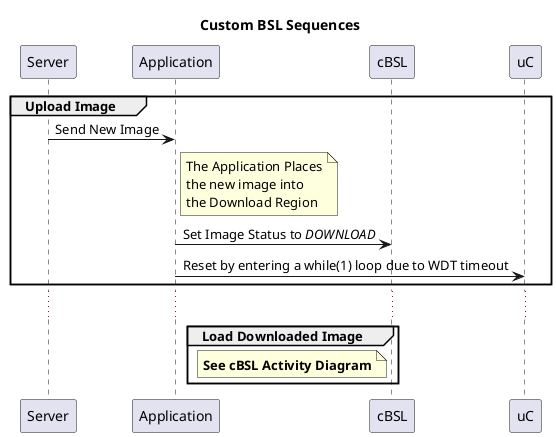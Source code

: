@startuml

title Custom BSL Sequences

group Upload Image

    Server -> Application: Send New Image

    note right of Application
        The Application Places
        the new image into
        the Download Region
    end note

    Application -> cBSL: Set Image Status to //DOWNLOAD//

    Application -> uC: Reset by entering a while(1) loop due to WDT timeout
end

...

group Load Downloaded Image
    note left of cBSL
        **See cBSL Activity Diagram**
    end note
end

@enduml
